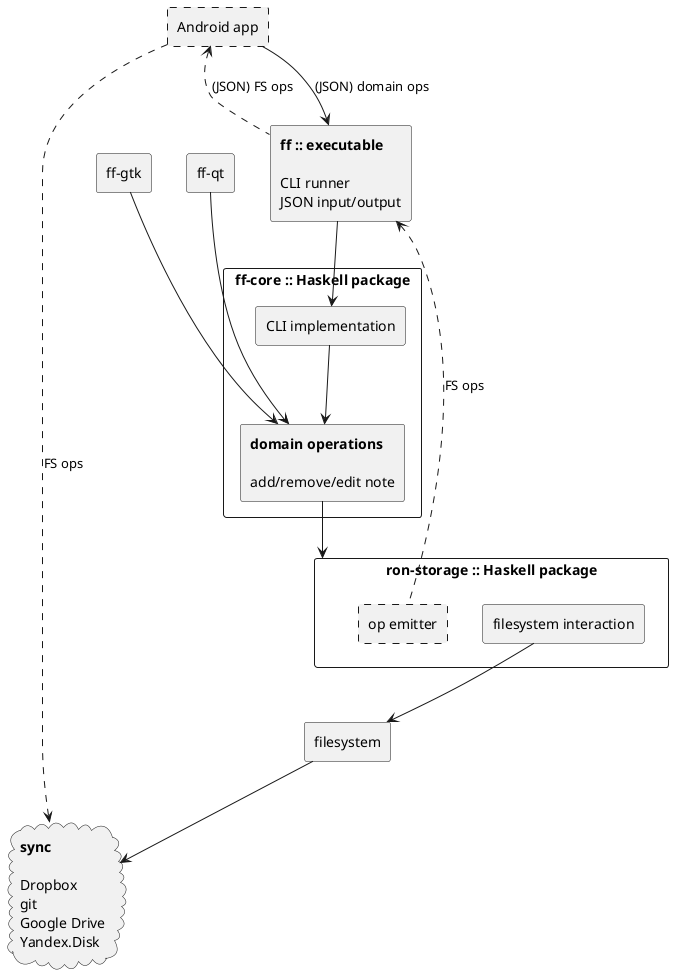 @startuml

rectangle "Android app" as android_app #line.dashed

rectangle ff_exe [
    **ff :: executable**

    CLI runner
    JSON input/output
]

android_app --> ff_exe : (JSON) domain ops
android_app <.. ff_exe : (JSON) FS ops

rectangle "ff-gtk" as ff_gtk

rectangle "ff-qt" as ff_qt

rectangle "ff-core :: Haskell package" as ff_core {
    rectangle "CLI implementation" as cli
    ff_exe --> cli

    rectangle operations [
        **domain operations**

        add/remove/edit note
    ]

    ff_gtk  --->    operations
    ff_qt   --->    operations
    cli     -->     operations
}

rectangle filesystem

rectangle "ron-storage :: Haskell package" as ron_storage {
    rectangle "filesystem interaction" as filesystem_interaction
    rectangle "op emitter" as op_emitter #line.dashed
}

operations --> ron_storage
filesystem_interaction --> filesystem

ff_exe <.. op_emitter : FS ops

cloud sync [
    **sync**

    Dropbox
    git
    Google Drive
    Yandex.Disk
]

filesystem --> sync

android_app ..> sync : FS ops

@enduml
